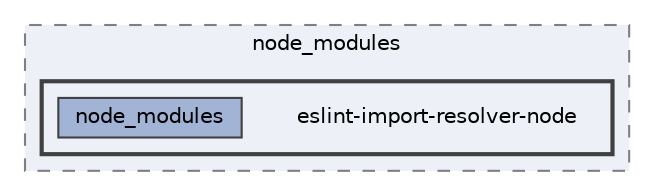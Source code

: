 digraph "pkiclassroomrescheduler/src/main/frontend/node_modules/eslint-import-resolver-node"
{
 // LATEX_PDF_SIZE
  bgcolor="transparent";
  edge [fontname=Helvetica,fontsize=10,labelfontname=Helvetica,labelfontsize=10];
  node [fontname=Helvetica,fontsize=10,shape=box,height=0.2,width=0.4];
  compound=true
  subgraph clusterdir_72953eda66ccb3a2722c28e1c3e6c23b {
    graph [ bgcolor="#edf0f7", pencolor="grey50", label="node_modules", fontname=Helvetica,fontsize=10 style="filled,dashed", URL="dir_72953eda66ccb3a2722c28e1c3e6c23b.html",tooltip=""]
  subgraph clusterdir_659c248c6fff8023412f680448eb64b0 {
    graph [ bgcolor="#edf0f7", pencolor="grey25", label="", fontname=Helvetica,fontsize=10 style="filled,bold", URL="dir_659c248c6fff8023412f680448eb64b0.html",tooltip=""]
    dir_659c248c6fff8023412f680448eb64b0 [shape=plaintext, label="eslint-import-resolver-node"];
  dir_24f59fed78dba571faa9630c6b428474 [label="node_modules", fillcolor="#a2b4d6", color="grey25", style="filled", URL="dir_24f59fed78dba571faa9630c6b428474.html",tooltip=""];
  }
  }
}
